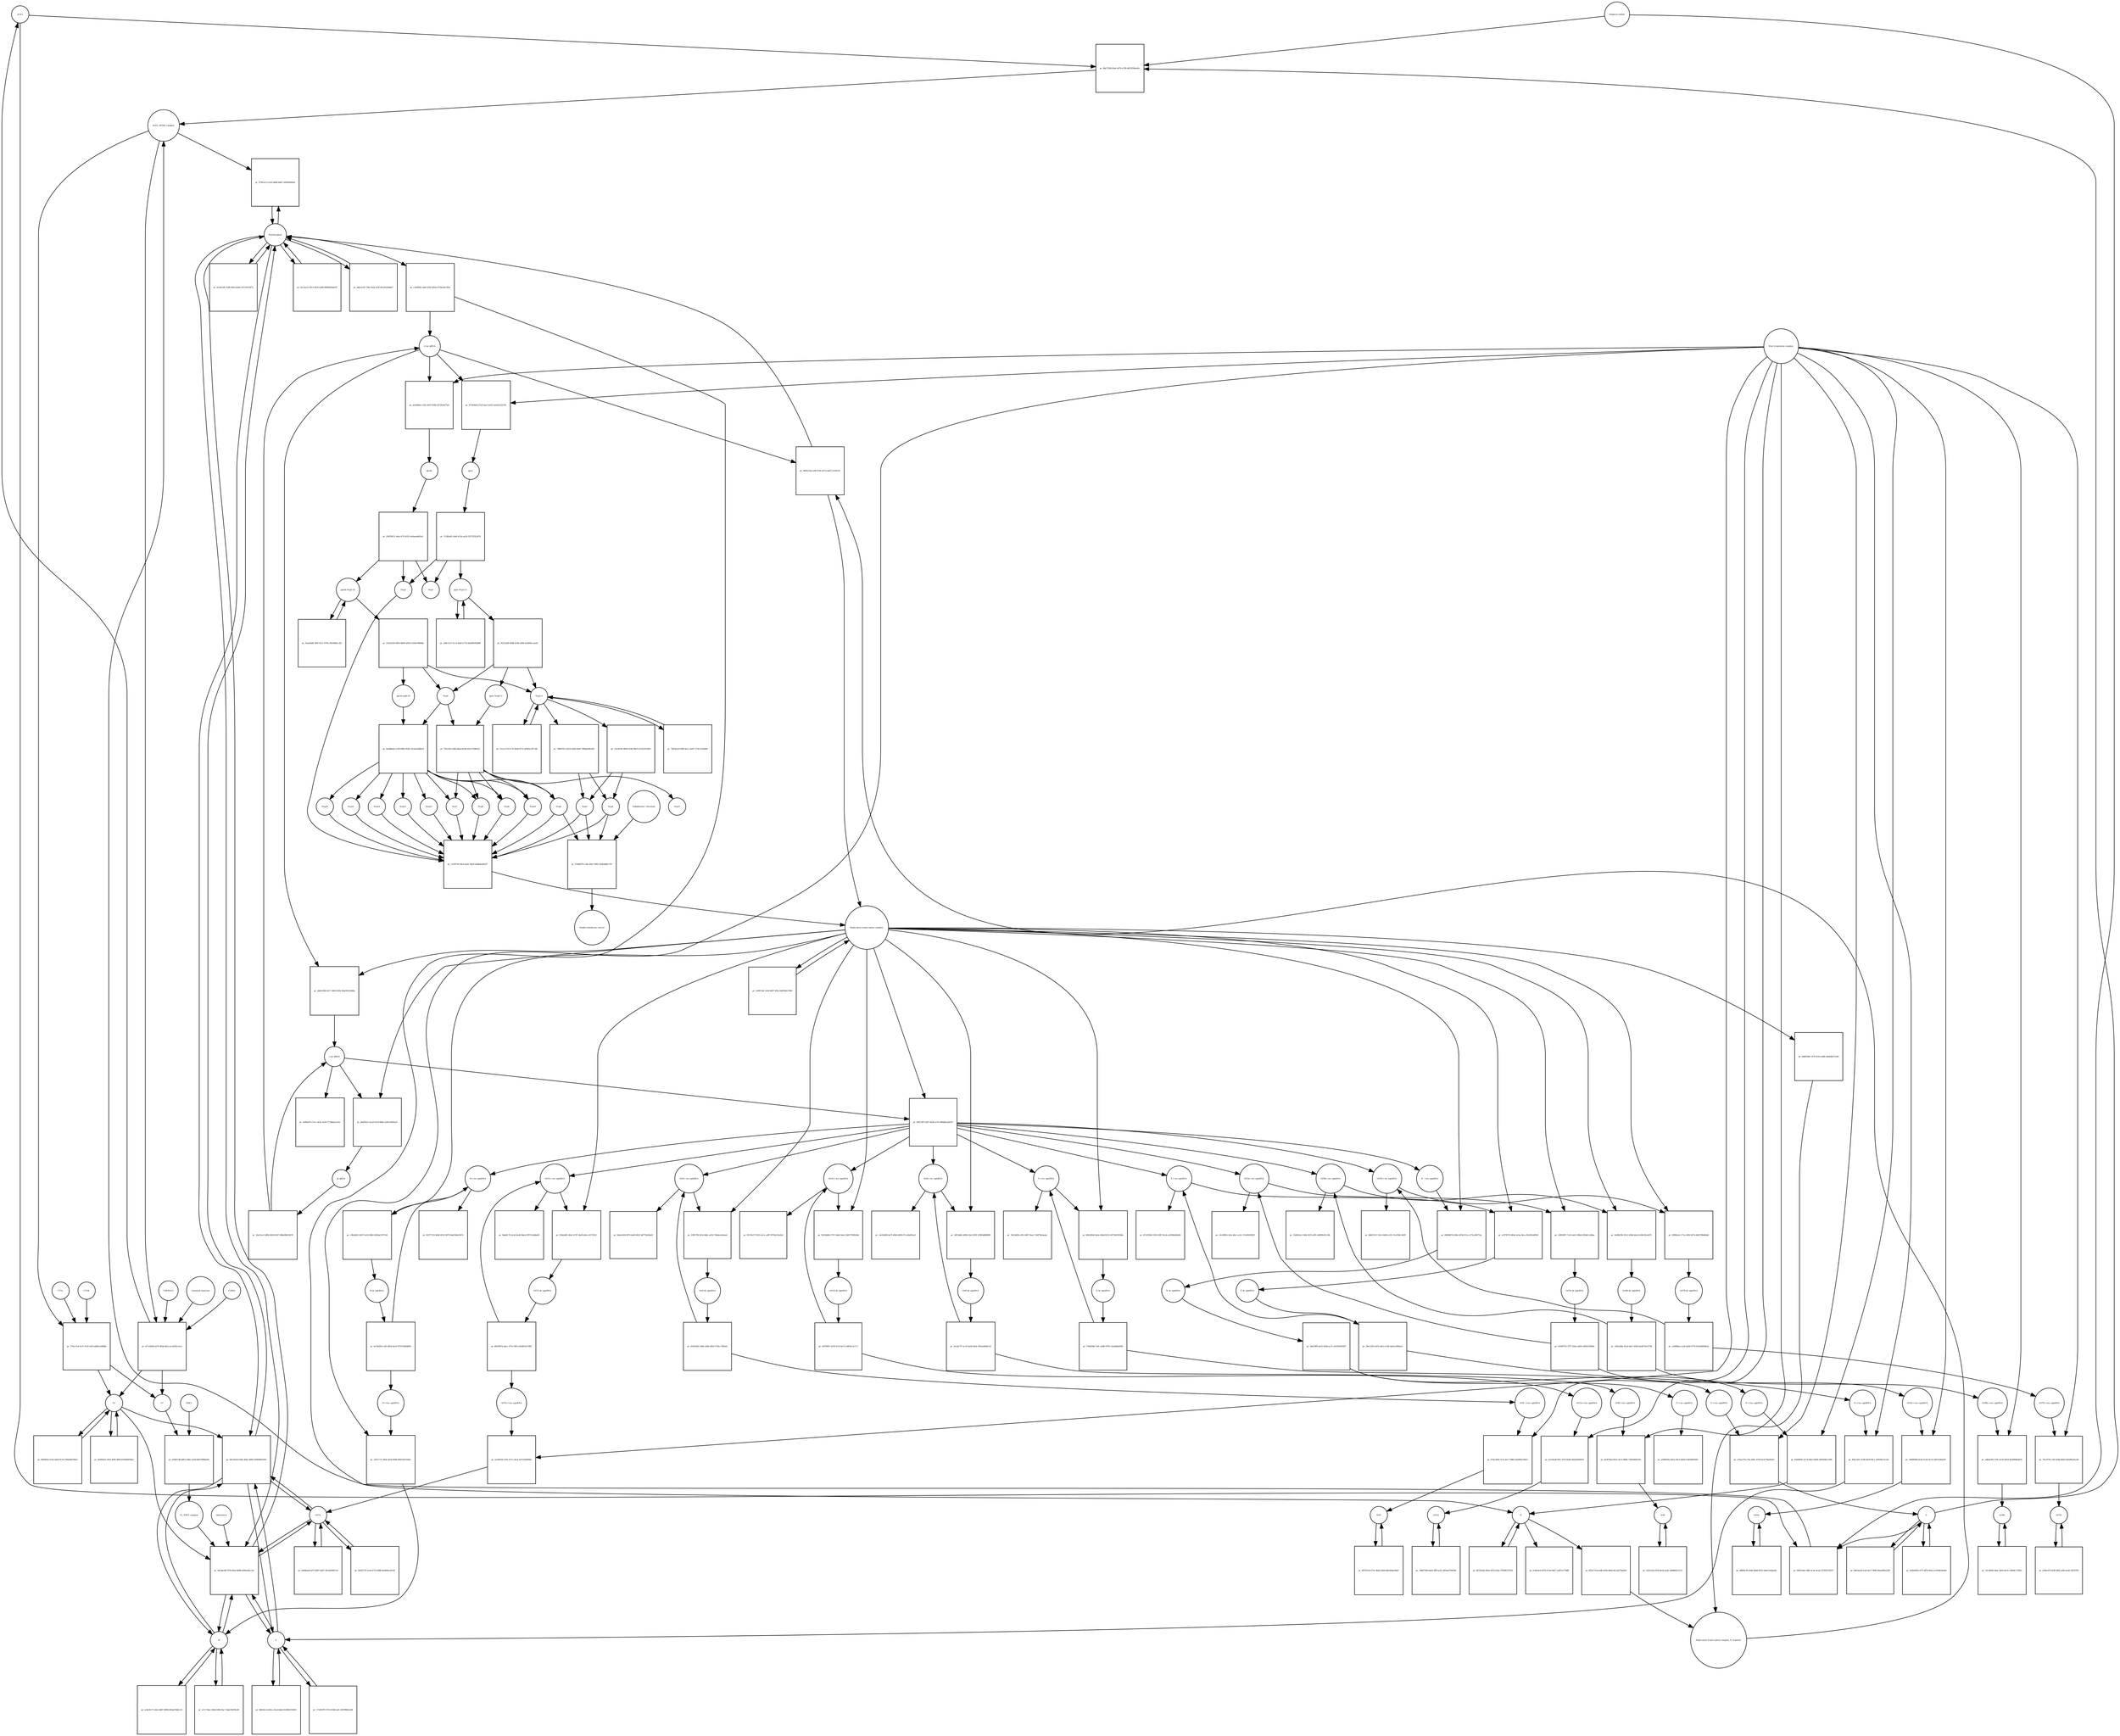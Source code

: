 strict digraph  {
ACE2 [annotation="", bipartite=0, cls=macromolecule, fontsize=4, label=ACE2, shape=circle];
"pr_88a75594-fba6-407b-a789-d623f284ed4c" [annotation="", bipartite=1, cls=process, fontsize=4, label="pr_88a75594-fba6-407b-a789-d623f284ed4c", shape=square];
"ACE2_SPIKE complex" [annotation="", bipartite=0, cls=complex, fontsize=4, label="ACE2_SPIKE complex", shape=circle];
"Heparan sulfate" [annotation="urn_miriam_obo.chebi_CHEBI%3A28815", bipartite=0, cls="simple chemical", fontsize=4, label="Heparan sulfate", shape=circle];
S [annotation=urn_miriam_uniprot_P0DTC2, bipartite=0, cls=macromolecule, fontsize=4, label=S, shape=circle];
Nucleocapsid [annotation="urn_miriam_obo.go_GO%3A0019013", bipartite=0, cls=complex, fontsize=4, label=Nucleocapsid, shape=circle];
"pr_97491e12-e1b2-4b8b-bdfb-7ef0609fd0a6" [annotation="", bipartite=1, cls=process, fontsize=4, label="pr_97491e12-e1b2-4b8b-bdfb-7ef0609fd0a6", shape=square];
"pr_714e17a4-3e37-413f-af5f-edd42ce66fbb" [annotation="", bipartite=1, cls=process, fontsize=4, label="pr_714e17a4-3e37-413f-af5f-edd42ce66fbb", shape=square];
S2 [annotation=urn_miriam_interpro_IPR002552, bipartite=0, cls=macromolecule, fontsize=4, label=S2, shape=circle];
CTSB [annotation="", bipartite=0, cls=macromolecule, fontsize=4, label=CTSB, shape=circle];
CTSL [annotation="", bipartite=0, cls=macromolecule, fontsize=4, label=CTSL, shape=circle];
S1 [annotation=urn_miriam_interpro_IPR002551, bipartite=0, cls=macromolecule, fontsize=4, label=S1, shape=circle];
"pr_0835c0dc-0dfe-4c3e-9ca4-327fd15c857f" [annotation="", bipartite=1, cls=process, fontsize=4, label="pr_0835c0dc-0dfe-4c3e-9ca4-327fd15c857f", shape=square];
"pr_56cbbcd8-7b78-4fd2-8688-e69fea0ac14c" [annotation="", bipartite=1, cls=process, fontsize=4, label="pr_56cbbcd8-7b78-4fd2-8688-e69fea0ac14c", shape=square];
cholesterol [annotation="urn_miriam_obo.chebi_CHEBI%3A16113", bipartite=0, cls="simple chemical", fontsize=4, label=cholesterol, shape=circle];
"S1_NRP1 complex" [annotation="", bipartite=0, cls=complex, fontsize=4, label="S1_NRP1 complex", shape=circle];
E [annotation=urn_miriam_uniprot_P0DTC4, bipartite=0, cls=macromolecule, fontsize=4, label=E, shape=circle];
M [annotation=urn_miriam_uniprot_P0DTC5, bipartite=0, cls=macromolecule, fontsize=4, label=M, shape=circle];
Orf7a [annotation=urn_miriam_uniprot_P0DTC7, bipartite=0, cls=macromolecule, fontsize=4, label=Orf7a, shape=circle];
"pr_c302fb9c-a8af-47d3-893a-8729a2dc393a" [annotation="", bipartite=1, cls=process, fontsize=4, label="pr_c302fb9c-a8af-47d3-893a-8729a2dc393a", shape=square];
"(+)ss gRNA" [annotation=urn_miriam_refseq_NC_045512, bipartite=0, cls="nucleic acid feature", fontsize=4, label="(+)ss gRNA", shape=circle];
N [annotation=urn_miriam_uniprot_P0DTC9, bipartite=0, cls="macromolecule multimer", fontsize=4, label=N, shape=circle];
"pr_fec5ea31-f9c3-4035-a968-880d630a8cf8" [annotation="", bipartite=1, cls=process, fontsize=4, label="pr_fec5ea31-f9c3-4035-a968-880d630a8cf8", shape=square];
"pr_ddacb10f-736e-4a3a-af2f-80cd332bd4e7" [annotation="", bipartite=1, cls=process, fontsize=4, label="pr_ddacb10f-736e-4a3a-af2f-80cd332bd4e7", shape=square];
"pr_fc4b1bcd-067b-47a8-9b27-aeff1e170d8f" [annotation="", bipartite=1, cls=process, fontsize=4, label="pr_fc4b1bcd-067b-47a8-9b27-aeff1e170d8f", shape=square];
"pr_463226de-0f0a-45f3-b18a-37858f276703" [annotation="", bipartite=1, cls=process, fontsize=4, label="pr_463226de-0f0a-45f3-b18a-37858f276703", shape=square];
"N (+)ss sgmRNA" [annotation=urn_miriam_ncbigene_43740575, bipartite=0, cls="nucleic acid feature", fontsize=4, label="N (+)ss sgmRNA", shape=circle];
"pr_620d8587-d174-48e5-b606-2836568c2389" [annotation="", bipartite=1, cls=process, fontsize=4, label="pr_620d8587-d174-48e5-b606-2836568c2389", shape=square];
"Host translation complex" [annotation="urn_miriam_obo.go_GO%3A0070992", bipartite=0, cls=complex, fontsize=4, label="Host translation complex", shape=circle];
"pr_6cb5e56f-15d8-49a2-bebd-1f2123214f72" [annotation="", bipartite=1, cls=process, fontsize=4, label="pr_6cb5e56f-15d8-49a2-bebd-1f2123214f72", shape=square];
"pr_617cb0d4-eb70-4b5b-8fa2-ac1d23fce5ce" [annotation="", bipartite=1, cls=process, fontsize=4, label="pr_617cb0d4-eb70-4b5b-8fa2-ac1d23fce5ce", shape=square];
FURIN [annotation="", bipartite=0, cls=macromolecule, fontsize=4, label=FURIN, shape=circle];
TMPRSS2 [annotation="", bipartite=0, cls=macromolecule, fontsize=4, label=TMPRSS2, shape=circle];
"Camostat mesylate" [annotation="urn_miriam_pubchem.compound_2536", bipartite=0, cls="simple chemical", fontsize=4, label="Camostat mesylate", shape=circle];
"pr_04f0f65d-314e-4da9-8116-794d4d0189a2" [annotation="", bipartite=1, cls=process, fontsize=4, label="pr_04f0f65d-314e-4da9-8116-794d4d0189a2", shape=square];
"Replication transcription complex_N oligomer" [annotation="", bipartite=0, cls=complex, fontsize=4, label="Replication transcription complex_N oligomer", shape=circle];
"pr_60f427ab-e18f-470a-927a-dad7c3156210" [annotation="", bipartite=1, cls=process, fontsize=4, label="pr_60f427ab-e18f-470a-927a-dad7c3156210", shape=square];
"Replication transcription complex" [annotation="", bipartite=0, cls=complex, fontsize=4, label="Replication transcription complex", shape=circle];
"pr_68ceb5e6-e84a-4bbc-8466-930b9df245f4" [annotation="", bipartite=1, cls=process, fontsize=4, label="pr_68ceb5e6-e84a-4bbc-8466-930b9df245f4", shape=square];
"pr_9e90fa82-3016-4f95-96f8-b195b60f56b1" [annotation="", bipartite=1, cls=process, fontsize=4, label="pr_9e90fa82-3016-4f95-96f8-b195b60f56b1", shape=square];
"pp1a Nsp3-11" [annotation=urn_miriam_uniprot_P0DTC1, bipartite=0, cls=macromolecule, fontsize=4, label="pp1a Nsp3-11", shape=circle];
"pr_92223af8-96d8-41db-a466-dcb890ccea56" [annotation="", bipartite=1, cls=process, fontsize=4, label="pr_92223af8-96d8-41db-a466-dcb890ccea56", shape=square];
"pp1a Nsp6-11" [annotation=urn_miriam_uniprot_P0DTC1, bipartite=0, cls=macromolecule, fontsize=4, label="pp1a Nsp6-11", shape=circle];
"Nsp3-4" [annotation="urn_miriam_ncbiprotein_YP_009725299|urn_miriam_ncbiprotein_YP_009725300", bipartite=0, cls=macromolecule, fontsize=4, label="Nsp3-4", shape=circle];
Nsp5 [annotation=urn_miriam_ncbiprotein_YP_009725301, bipartite=0, cls="macromolecule multimer", fontsize=4, label=Nsp5, shape=circle];
"Endoplasmic reticulum" [annotation="urn_miriam_obo.go_GO%3A0005783", bipartite=0, cls=complex, fontsize=4, label="Endoplasmic reticulum", shape=circle];
"pr_076d6070-c34a-44a7-9991-459ebd8e1787" [annotation="", bipartite=1, cls=process, fontsize=4, label="pr_076d6070-c34a-44a7-9991-459ebd8e1787", shape=square];
"Double-membrane vesicle" [annotation="urn_miriam_obo.go_GO%3A0039718", bipartite=0, cls=complex, fontsize=4, label="Double-membrane vesicle", shape=circle];
Nsp4 [annotation=urn_miriam_ncbiprotein_YP_009725300, bipartite=0, cls=macromolecule, fontsize=4, label=Nsp4, shape=circle];
Nsp3 [annotation=urn_miriam_ncbiprotein_YP_009725299, bipartite=0, cls=macromolecule, fontsize=4, label=Nsp3, shape=circle];
Nsp6 [annotation=urn_miriam_ncbiprotein_YP_009725302, bipartite=0, cls=macromolecule, fontsize=4, label=Nsp6, shape=circle];
"pr_ab9c21cf-5cc4-43e6-a77b-2da980302bd9" [annotation="", bipartite=1, cls=process, fontsize=4, label="pr_ab9c21cf-5cc4-43e6-a77b-2da980302bd9", shape=square];
"pr_74626caf-b289-4ecc-be97-372fc2c9d44d" [annotation="", bipartite=1, cls=process, fontsize=4, label="pr_74626caf-b289-4ecc-be97-372fc2c9d44d", shape=square];
"pp1ab Nsp3-16" [annotation=urn_miriam_uniprot_P0DTD1, bipartite=0, cls=macromolecule, fontsize=4, label="pp1ab Nsp3-16", shape=circle];
"pr_f4aa8ddd-36f0-43c1-9706-39e949bcc2f2" [annotation="", bipartite=1, cls=process, fontsize=4, label="pr_f4aa8ddd-36f0-43c1-9706-39e949bcc2f2", shape=square];
"pr_51b3a1b0-0854-4869-a656-a7a60c9968bb" [annotation="", bipartite=1, cls=process, fontsize=4, label="pr_51b3a1b0-0854-4869-a656-a7a60c9968bb", shape=square];
"pp1ab nsp6-16" [annotation=urn_miriam_uniprot_P0DTD1, bipartite=0, cls=macromolecule, fontsize=4, label="pp1ab nsp6-16", shape=circle];
"pr_e2dc8c57-cb2e-4d67-8098-683eb78d2c33" [annotation="", bipartite=1, cls=process, fontsize=4, label="pr_e2dc8c57-cb2e-4d67-8098-683eb78d2c33", shape=square];
"pr_8d0c8ccd-d0ca-41ad-bbe4-616f64155818" [annotation="", bipartite=1, cls=process, fontsize=4, label="pr_8d0c8ccd-d0ca-41ad-bbe4-616f64155818", shape=square];
"pr_b340a9d5-c671-4f5f-943a-2c030de5b40d" [annotation="", bipartite=1, cls=process, fontsize=4, label="pr_b340a9d5-c671-4f5f-943a-2c030de5b40d", shape=square];
"pr_e1117dea-164d-4306-9ac7-4be1941f6cd9" [annotation="", bipartite=1, cls=process, fontsize=4, label="pr_e1117dea-164d-4306-9ac7-4be1941f6cd9", shape=square];
"pr_17e65070-537d-41b8-aefc-d919f8b5e34f" [annotation="", bipartite=1, cls=process, fontsize=4, label="pr_17e65070-537d-41b8-aefc-d919f8b5e34f", shape=square];
"pr_88e3eaf4-fca6-4e17-909f-26ea0f6622d9" [annotation="", bipartite=1, cls=process, fontsize=4, label="pr_88e3eaf4-fca6-4e17-909f-26ea0f6622d9", shape=square];
"pr_feb0bab4-b27f-4897-a807-4f1d30580134" [annotation="", bipartite=1, cls=process, fontsize=4, label="pr_feb0bab4-b27f-4897-a807-4f1d30580134", shape=square];
Orf6 [annotation=urn_miriam_uniprot_P0DTC6, bipartite=0, cls=macromolecule, fontsize=4, label=Orf6, shape=circle];
"pr_4f5761c8-0741-4bd2-b56d-89e56dee0bd1" [annotation="", bipartite=1, cls=process, fontsize=4, label="pr_4f5761c8-0741-4bd2-b56d-89e56dee0bd1", shape=square];
Orf3a [annotation=urn_miriam_uniprot_P0DTC3, bipartite=0, cls=macromolecule, fontsize=4, label=Orf3a, shape=circle];
"pr_d8bf6c58-20e6-4b68-8635-d44e7a6daade" [annotation="", bipartite=1, cls=process, fontsize=4, label="pr_d8bf6c58-20e6-4b68-8635-d44e7a6daade", shape=square];
Orf8 [annotation=urn_miriam_uniprot_P0DTC8, bipartite=0, cls=macromolecule, fontsize=4, label=Orf8, shape=circle];
"pr_2201c6a3-ff2f-4ea0-aa3e-5d089d2c5121" [annotation="", bipartite=1, cls=process, fontsize=4, label="pr_2201c6a3-ff2f-4ea0-aa3e-5d089d2c5121", shape=square];
Orf9b [annotation=urn_miriam_uniprot_P0DTD2, bipartite=0, cls=macromolecule, fontsize=4, label=Orf9b, shape=circle];
"pr_15c5f6d9-3dac-4e65-8a7e-33b04c710fa1" [annotation="", bipartite=1, cls=process, fontsize=4, label="pr_15c5f6d9-3dac-4e65-8a7e-33b04c710fa1", shape=square];
Orf14 [annotation=urn_miriam_uniprot_P0DTD3, bipartite=0, cls=macromolecule, fontsize=4, label=Orf14, shape=circle];
"pr_7d8d7396-6ab5-4ff9-acbc-d03ea0706586" [annotation="", bipartite=1, cls=process, fontsize=4, label="pr_7d8d7396-6ab5-4ff9-acbc-d03ea0706586", shape=square];
Orf7b [annotation=urn_miriam_uniprot_P0DTD8, bipartite=0, cls=macromolecule, fontsize=4, label=Orf7b, shape=circle];
"pr_e3fdc470-824f-482a-af4e-bcdc14f24700" [annotation="", bipartite=1, cls=process, fontsize=4, label="pr_e3fdc470-824f-482a-af4e-bcdc14f24700", shape=square];
"pr_2b3f3178-5ca9-4718-9d8f-b43604ce910d" [annotation="", bipartite=1, cls=process, fontsize=4, label="pr_2b3f3178-5ca9-4718-9d8f-b43604ce910d", shape=square];
"M (+)ss sgmRNA" [annotation="", bipartite=0, cls="nucleic acid feature", fontsize=4, label="M (+)ss sgmRNA", shape=circle];
"pr_33f3c77e-36b4-4e64-804b-0b923e67d36a" [annotation="", bipartite=1, cls=process, fontsize=4, label="pr_33f3c77e-36b4-4e64-804b-0b923e67d36a", shape=square];
"E (+)ss sgmRNA" [annotation="", bipartite=0, cls="nucleic acid feature", fontsize=4, label="E (+)ss sgmRNA", shape=circle];
"pr_6b4c3ef2-3c88-4630-9fc1-20430bc3e1eb" [annotation="", bipartite=1, cls=process, fontsize=4, label="pr_6b4c3ef2-3c88-4630-9fc1-20430bc3e1eb", shape=square];
"S (+)ss sgmRNA" [annotation="", bipartite=0, cls="nucleic acid feature", fontsize=4, label="S (+)ss sgmRNA", shape=circle];
"pr_cf3ae179-c35a-4d6c-97e9-0c4776d36d10" [annotation="", bipartite=1, cls=process, fontsize=4, label="pr_cf3ae179-c35a-4d6c-97e9-0c4776d36d10", shape=square];
"Orf7a (+)ss sgmRNA" [annotation="", bipartite=0, cls="nucleic acid feature", fontsize=4, label="Orf7a (+)ss sgmRNA", shape=circle];
"pr_aeefb926-c93e-4711-abc4-ed7192bf896a" [annotation="", bipartite=1, cls=process, fontsize=4, label="pr_aeefb926-c93e-4711-abc4-ed7192bf896a", shape=square];
"Orf6  (+)ss sgmRNA" [annotation="", bipartite=0, cls="nucleic acid feature", fontsize=4, label="Orf6  (+)ss sgmRNA", shape=circle];
"pr_074a180d-7a7a-4e17-8882-beb9f0e196e3" [annotation="", bipartite=1, cls=process, fontsize=4, label="pr_074a180d-7a7a-4e17-8882-beb9f0e196e3", shape=square];
"Orf3a (+)ss sgmRNA" [annotation="", bipartite=0, cls="nucleic acid feature", fontsize=4, label="Orf3a (+)ss sgmRNA", shape=circle];
"pr_18d96984-bcbd-4136-9a74-c6b72eb0e4f7" [annotation="", bipartite=1, cls=process, fontsize=4, label="pr_18d96984-bcbd-4136-9a74-c6b72eb0e4f7", shape=square];
"Orf8 (+)ss sgmRNA" [annotation="", bipartite=0, cls="nucleic acid feature", fontsize=4, label="Orf8 (+)ss sgmRNA", shape=circle];
"pr_d23f76eb-b9c4-4a72-988d-736b38d831fb" [annotation="", bipartite=1, cls=process, fontsize=4, label="pr_d23f76eb-b9c4-4a72-988d-736b38d831fb", shape=square];
"Orf9b (+)ss sgmRNA" [annotation="", bipartite=0, cls="nucleic acid feature", fontsize=4, label="Orf9b (+)ss sgmRNA", shape=circle];
"pr_ad8ab393-378c-4c5b-b819-9e5f8066d47b" [annotation="", bipartite=1, cls=process, fontsize=4, label="pr_ad8ab393-378c-4c5b-b819-9e5f8066d47b", shape=square];
"Orf14 (+)ss sgmRNA" [annotation="", bipartite=0, cls="nucleic acid feature", fontsize=4, label="Orf14 (+)ss sgmRNA", shape=circle];
"pr_e2e1bedf-ffd1-47f4-9eb8-28a83d504f35" [annotation="", bipartite=1, cls=process, fontsize=4, label="pr_e2e1bedf-ffd1-47f4-9eb8-28a83d504f35", shape=square];
"Orf7b (+)ss sgmRNA" [annotation="", bipartite=0, cls="nucleic acid feature", fontsize=4, label="Orf7b (+)ss sgmRNA", shape=circle];
"pr_76cef7f4-c2f6-454b-89e0-bb56fbad1a46" [annotation="", bipartite=1, cls=process, fontsize=4, label="pr_76cef7f4-c2f6-454b-89e0-bb56fbad1a46", shape=square];
"(-)ss gRNA" [annotation=urn_miriam_refseq_NC_045512, bipartite=0, cls="nucleic acid feature", fontsize=4, label="(-)ss gRNA", shape=circle];
"pr_6289a47a-13cc-4c8c-be45-f77bb6acac0a" [annotation="", bipartite=1, cls=process, fontsize=4, label="pr_6289a47a-13cc-4c8c-be45-f77bb6acac0a", shape=square];
"pr_665a77e4-ea9b-450e-88a0-8e1a027ba82d" [annotation="", bipartite=1, cls=process, fontsize=4, label="pr_665a77e4-ea9b-450e-88a0-8e1a027ba82d", shape=square];
"pr_abb5c9bb-b217-48e9-925e-b6a00532948a" [annotation="", bipartite=1, cls=process, fontsize=4, label="pr_abb5c9bb-b217-48e9-925e-b6a00532948a", shape=square];
"M (-)ss sgmRNA" [annotation=urn_miriam_ncbigene_43740571, bipartite=0, cls="nucleic acid feature", fontsize=4, label="M (-)ss sgmRNA", shape=circle];
"pr_82377219-b8df-4033-9879-0de594dc9b74" [annotation="", bipartite=1, cls=process, fontsize=4, label="pr_82377219-b8df-4033-9879-0de594dc9b74", shape=square];
"E (-)ss sgmRNA" [annotation=urn_miriam_ncbigene_43740570, bipartite=0, cls="nucleic acid feature", fontsize=4, label="E (-)ss sgmRNA", shape=circle];
"pr_47c025b8-1020-4347-8ca4-a2036b46d2d4" [annotation="", bipartite=1, cls=process, fontsize=4, label="pr_47c025b8-1020-4347-8ca4-a2036b46d2d4", shape=square];
"S (-)ss sgmRNA" [annotation="", bipartite=0, cls="nucleic acid feature", fontsize=4, label="S (-)ss sgmRNA", shape=circle];
"pr_18c2b836-cf65-4b97-9ee3-7e8f79e6adec" [annotation="", bipartite=1, cls=process, fontsize=4, label="pr_18c2b836-cf65-4b97-9ee3-7e8f79e6adec", shape=square];
"Orf7a (-)ss sgmRNA" [annotation="", bipartite=0, cls="nucleic acid feature", fontsize=4, label="Orf7a (-)ss sgmRNA", shape=circle];
"pr_9dedfc76-3e2d-4e46-9bed-d787a1bdba09" [annotation="", bipartite=1, cls=process, fontsize=4, label="pr_9dedfc76-3e2d-4e46-9bed-d787a1bdba09", shape=square];
"Orf6 (-)ss sgmRNA" [annotation="", bipartite=0, cls="nucleic acid feature", fontsize=4, label="Orf6 (-)ss sgmRNA", shape=circle];
"pr_94a4c649-f879-4af6-863f-1df776d26a02" [annotation="", bipartite=1, cls=process, fontsize=4, label="pr_94a4c649-f879-4af6-863f-1df776d26a02", shape=square];
"Orf3a (-)ss sgmRNA" [annotation="", bipartite=0, cls="nucleic acid feature", fontsize=4, label="Orf3a (-)ss sgmRNA", shape=circle];
"pr_c0c30ffd-c42a-40e1-a22c-1f1ef60283f2" [annotation="", bipartite=1, cls=process, fontsize=4, label="pr_c0c30ffd-c42a-40e1-a22c-1f1ef60283f2", shape=square];
"Orf8 (-)ss sgmRNA" [annotation="", bipartite=0, cls="nucleic acid feature", fontsize=4, label="Orf8 (-)ss sgmRNA", shape=circle];
"pr_cdc62d96-6a7f-460b-8d58-87cc6bd59caf" [annotation="", bipartite=1, cls=process, fontsize=4, label="pr_cdc62d96-6a7f-460b-8d58-87cc6bd59caf", shape=square];
"Orf9b (-)ss sgmRNA" [annotation="", bipartite=0, cls="nucleic acid feature", fontsize=4, label="Orf9b (-)ss sgmRNA", shape=circle];
"pr_25d445a3-140b-4233-af91-46899e5fc186" [annotation="", bipartite=1, cls=process, fontsize=4, label="pr_25d445a3-140b-4233-af91-46899e5fc186", shape=square];
"Orf14 (-)ss sgmRNA" [annotation="", bipartite=0, cls="nucleic acid feature", fontsize=4, label="Orf14 (-)ss sgmRNA", shape=circle];
"pr_05156c57-f022-4c1c-a2ff-597b421fa42d" [annotation="", bipartite=1, cls=process, fontsize=4, label="pr_05156c57-f022-4c1c-a2ff-597b421fa42d", shape=square];
"Orf7b (-)ss sgmRNA" [annotation="", bipartite=0, cls="nucleic acid feature", fontsize=4, label="Orf7b (-)ss sgmRNA", shape=circle];
"pr_48d23311-52e3-4d69-a101-f1a3936c3429" [annotation="", bipartite=1, cls=process, fontsize=4, label="pr_48d23311-52e3-4d69-a101-f1a3936c3429", shape=square];
"pr_dabf5b21-bca9-41e9-86de-2a8ecdd5fee9" [annotation="", bipartite=1, cls=process, fontsize=4, label="pr_dabf5b21-bca9-41e9-86de-2a8ecdd5fee9", shape=square];
"ds gRNA" [annotation=urn_miriam_refseq_NC_045512, bipartite=0, cls="nucleic acid feature", fontsize=4, label="ds gRNA", shape=circle];
"pr_c9b2dd23-4207-4c03-86b5-6b5ba31975d5" [annotation="", bipartite=1, cls=process, fontsize=4, label="pr_c9b2dd23-4207-4c03-86b5-6b5ba31975d5", shape=square];
"M ds sgmRNA" [annotation="", bipartite=0, cls="nucleic acid feature", fontsize=4, label="M ds sgmRNA", shape=circle];
"pr_a3578574-864e-4c6a-94ce-09cd62affbf4" [annotation="", bipartite=1, cls=process, fontsize=4, label="pr_a3578574-864e-4c6a-94ce-09cd62affbf4", shape=square];
"E ds sgmRNA" [annotation="", bipartite=0, cls="nucleic acid feature", fontsize=4, label="E ds sgmRNA", shape=circle];
"pr_40b18f4d-8a0a-45dd-8252-44739d1992bb" [annotation="", bipartite=1, cls=process, fontsize=4, label="pr_40b18f4d-8a0a-45dd-8252-44739d1992bb", shape=square];
"S ds sgmRNA" [annotation="", bipartite=0, cls="nucleic acid feature", fontsize=4, label="S ds sgmRNA", shape=circle];
"pr_f29a4d81-40e2-4747-8a09-dbccc4170322" [annotation="", bipartite=1, cls=process, fontsize=4, label="pr_f29a4d81-40e2-4747-8a09-dbccc4170322", shape=square];
"Orf7a ds sgmRNA" [annotation="", bipartite=0, cls="nucleic acid feature", fontsize=4, label="Orf7a ds sgmRNA", shape=circle];
"pr_f59f17fb-5fc8-4d4c-a052-764dea3e6aed" [annotation="", bipartite=1, cls=process, fontsize=4, label="pr_f59f17fb-5fc8-4d4c-a052-764dea3e6aed", shape=square];
"Orf6 ds sgmRNA" [annotation="", bipartite=0, cls="nucleic acid feature", fontsize=4, label="Orf6 ds sgmRNA", shape=circle];
"pr_108590f7-7a16-4a01-884d-d1fbdc1af8ae" [annotation="", bipartite=1, cls=process, fontsize=4, label="pr_108590f7-7a16-4a01-884d-d1fbdc1af8ae", shape=square];
"Orf3a ds sgmRNA" [annotation="", bipartite=0, cls="nucleic acid feature", fontsize=4, label="Orf3a ds sgmRNA", shape=circle];
"pr_3df10dd2-d096-43a2-8f3f-22983d886989" [annotation="", bipartite=1, cls=process, fontsize=4, label="pr_3df10dd2-d096-43a2-8f3f-22983d886989", shape=square];
"Orf8 ds sgmRNA" [annotation="", bipartite=0, cls="nucleic acid feature", fontsize=4, label="Orf8 ds sgmRNA", shape=circle];
"pr_0e496258-10c2-45b8-b4cd-fe98c02e4d75" [annotation="", bipartite=1, cls=process, fontsize=4, label="pr_0e496258-10c2-45b8-b4cd-fe98c02e4d75", shape=square];
"Orf9b ds sgmRNA" [annotation="", bipartite=0, cls="nucleic acid feature", fontsize=4, label="Orf9b ds sgmRNA", shape=circle];
"pr_9323db96-2767-46e6-9ee2-2b917950b5b8" [annotation="", bipartite=1, cls=process, fontsize=4, label="pr_9323db96-2767-46e6-9ee2-2b917950b5b8", shape=square];
"Orf14 ds sgmRNA" [annotation="", bipartite=0, cls="nucleic acid feature", fontsize=4, label="Orf14 ds sgmRNA", shape=circle];
"pr_029f0e2e-171e-43f0-8274-d46378b66b8d" [annotation="", bipartite=1, cls=process, fontsize=4, label="pr_029f0e2e-171e-43f0-8274-d46378b66b8d", shape=square];
"Orf7b ds sgmRNA" [annotation="", bipartite=0, cls="nucleic acid feature", fontsize=4, label="Orf7b ds sgmRNA", shape=circle];
"pr_18a21ec3-d0fb-4838-8167-086a98b35b78" [annotation="", bipartite=1, cls=process, fontsize=4, label="pr_18a21ec3-d0fb-4838-8167-086a98b35b78", shape=square];
"pr_6e74d2b3-cdf3-4834-8a35-87337d28dd9d" [annotation="", bipartite=1, cls=process, fontsize=4, label="pr_6e74d2b3-cdf3-4834-8a35-87337d28dd9d", shape=square];
"pr_28e110f3-e653-4de3-a7d6-4aefce494aa5" [annotation="", bipartite=1, cls=process, fontsize=4, label="pr_28e110f3-e653-4de3-a7d6-4aefce494aa5", shape=square];
"pr_f76a82b8-7a9c-4289-976f-c3aa84baf45b" [annotation="", bipartite=1, cls=process, fontsize=4, label="pr_f76a82b8-7a9c-4289-976f-c3aa84baf45b", shape=square];
"pr_d6e09d7a-bbcc-472c-bf0c-b3e0b1411902" [annotation="", bipartite=1, cls=process, fontsize=4, label="pr_d6e09d7a-bbcc-472c-bf0c-b3e0b1411902", shape=square];
"pr_d19e2062-208a-448a-bf0a-f729cc78b3eb" [annotation="", bipartite=1, cls=process, fontsize=4, label="pr_d19e2062-208a-448a-bf0a-f729cc78b3eb", shape=square];
"pr_05569753-57f7-41ba-ad58-c606f2300f6e" [annotation="", bipartite=1, cls=process, fontsize=4, label="pr_05569753-57f7-41ba-ad58-c606f2300f6e", shape=square];
"pr_5acda737-ac16-4ad5-8edc-692aa844b7a5" [annotation="", bipartite=1, cls=process, fontsize=4, label="pr_5acda737-ac16-4ad5-8edc-692aa844b7a5", shape=square];
"pr_14d1a4b6-10cd-44a7-b5d4-ba4b763c0704" [annotation="", bipartite=1, cls=process, fontsize=4, label="pr_14d1a4b6-10cd-44a7-b5d4-ba4b763c0704", shape=square];
"pr_f26786f1-2e59-47cb-be73-24ff42c5c7c7" [annotation="", bipartite=1, cls=process, fontsize=4, label="pr_f26786f1-2e59-47cb-be73-24ff42c5c7c7", shape=square];
"pr_cf440bae-ce2d-4a9b-9778-92ef4485db20" [annotation="", bipartite=1, cls=process, fontsize=4, label="pr_cf440bae-ce2d-4a9b-9778-92ef4485db20", shape=square];
"N  (-)ss sgmRNA" [annotation=urn_miriam_ncbigene_43740575, bipartite=0, cls="nucleic acid feature", fontsize=4, label="N  (-)ss sgmRNA", shape=circle];
"pr_08498d74-458e-4338-911e-cf72ce9b752a" [annotation="", bipartite=1, cls=process, fontsize=4, label="pr_08498d74-458e-4338-911e-cf72ce9b752a", shape=square];
"N ds sgmRNA" [annotation="", bipartite=0, cls="nucleic acid feature", fontsize=4, label="N ds sgmRNA", shape=circle];
"pr_2be53ff9-afc0-458d-ac37-efe503e05507" [annotation="", bipartite=1, cls=process, fontsize=4, label="pr_2be53ff9-afc0-458d-ac37-efe503e05507", shape=square];
"N (-)ss sgmRNA" [annotation="", bipartite=0, cls="nucleic acid feature", fontsize=4, label="N (-)ss sgmRNA", shape=circle];
pp1ab [annotation=urn_miriam_uniprot_P0DTD1, bipartite=0, cls=macromolecule, fontsize=4, label=pp1ab, shape=circle];
"pr_25d70012-3e0a-471f-b321-6e0aa4a603a1" [annotation="", bipartite=1, cls=process, fontsize=4, label="pr_25d70012-3e0a-471f-b321-6e0aa4a603a1", shape=square];
Nsp2 [annotation=urn_miriam_ncbiprotein_YP_009725298, bipartite=0, cls=macromolecule, fontsize=4, label=Nsp2, shape=circle];
Nsp1 [annotation=urn_miriam_ncbiprotein_YP_009725297, bipartite=0, cls=macromolecule, fontsize=4, label=Nsp1, shape=circle];
pp1a [annotation=urn_miriam_uniprot_P0DTC1, bipartite=0, cls=macromolecule, fontsize=4, label=pp1a, shape=circle];
"pr_7c282e65-3edf-4124-aa29-31575f322478" [annotation="", bipartite=1, cls=process, fontsize=4, label="pr_7c282e65-3edf-4124-aa29-31575f322478", shape=square];
"pr_13ca117d-5c70-49a8-8731-a6945ca97148" [annotation="", bipartite=1, cls=process, fontsize=4, label="pr_13ca117d-5c70-49a8-8731-a6945ca97148", shape=square];
"pr_12e3016f-0699-4330-94e5-f2142253381f" [annotation="", bipartite=1, cls=process, fontsize=4, label="pr_12e3016f-0699-4330-94e5-f2142253381f", shape=square];
"pr_708d7012-eb18-42d6-9a4f-7d0bbe49e360" [annotation="", bipartite=1, cls=process, fontsize=4, label="pr_708d7012-eb18-42d6-9a4f-7d0bbe49e360", shape=square];
"pr_75fccfb3-a6fb-4bed-8e9d-fd3127686cb2" [annotation="", bipartite=1, cls=process, fontsize=4, label="pr_75fccfb3-a6fb-4bed-8e9d-fd3127686cb2", shape=square];
Nsp7 [annotation=urn_miriam_ncbiprotein_YP_009725303, bipartite=0, cls=macromolecule, fontsize=4, label=Nsp7, shape=circle];
Nsp8 [annotation=urn_miriam_ncbiprotein_YP_009725304, bipartite=0, cls=macromolecule, fontsize=4, label=Nsp8, shape=circle];
Nsp9 [annotation=urn_miriam_ncbiprotein_YP_009725305, bipartite=0, cls=macromolecule, fontsize=4, label=Nsp9, shape=circle];
Nsp10 [annotation=urn_miriam_ncbiprotein_YP_009725306, bipartite=0, cls=macromolecule, fontsize=4, label=Nsp10, shape=circle];
Nsp11 [annotation=urn_miriam_ncbiprotein_YP_009725312, bipartite=0, cls=macromolecule, fontsize=4, label=Nsp11, shape=circle];
"pr_6e0d0eeb-e1d0-49be-85d5-55cbee2b8bc8" [annotation="", bipartite=1, cls=process, fontsize=4, label="pr_6e0d0eeb-e1d0-49be-85d5-55cbee2b8bc8", shape=square];
Nsp13 [annotation=urn_miriam_ncbiprotein_YP_009725308, bipartite=0, cls=macromolecule, fontsize=4, label=Nsp13, shape=circle];
Nsp12 [annotation=urn_miriam_ncbiprotein_YP_009725307, bipartite=0, cls=macromolecule, fontsize=4, label=Nsp12, shape=circle];
Nsp16 [annotation=urn_miriam_ncbiprotein_YP_009725311, bipartite=0, cls=macromolecule, fontsize=4, label=Nsp16, shape=circle];
Nsp15 [annotation=urn_miriam_ncbiprotein_YP_009725310, bipartite=0, cls=macromolecule, fontsize=4, label=Nsp15, shape=circle];
Nsp14 [annotation=urn_miriam_ncbiprotein_YP_009725309, bipartite=0, cls=macromolecule, fontsize=4, label=Nsp14, shape=circle];
"pr_1524f702-b9cb-4e6c-9b20-4bd8dead01f7" [annotation="", bipartite=1, cls=process, fontsize=4, label="pr_1524f702-b9cb-4e6c-9b20-4bd8dead01f7", shape=square];
"pr_873456a9-d7a0-4aa3-a033-5e45e53227f6" [annotation="", bipartite=1, cls=process, fontsize=4, label="pr_873456a9-d7a0-4aa3-a033-5e45e53227f6", shape=square];
"pr_d1a08dae-c63e-4ef3-954b-2472fe9a75ef" [annotation="", bipartite=1, cls=process, fontsize=4, label="pr_d1a08dae-c63e-4ef3-954b-2472fe9a75ef", shape=square];
"pr_a56002de-6d22-40e3-8abd-fcb83b605091" [annotation="", bipartite=1, cls=process, fontsize=4, label="pr_a56002de-6d22-40e3-8abd-fcb83b605091", shape=square];
"pr_1e8f514b-1e6d-4b07-9f2e-644f50b17660" [annotation="", bipartite=1, cls=process, fontsize=4, label="pr_1e8f514b-1e6d-4b07-9f2e-644f50b17660", shape=square];
"pr_b0d0548f-1479-4142-ad06-4e8e8bf7e544" [annotation="", bipartite=1, cls=process, fontsize=4, label="pr_b0d0548f-1479-4142-ad06-4e8e8bf7e544", shape=square];
"pr_b5812ff1-fa87-4628-a135-98bd8a3a9547" [annotation="", bipartite=1, cls=process, fontsize=4, label="pr_b5812ff1-fa87-4628-a135-98bd8a3a9547", shape=square];
"pr_b30457d6-8d01-40be-a54d-bf657896deb0" [annotation="", bipartite=1, cls=process, fontsize=4, label="pr_b30457d6-8d01-40be-a54d-bf657896deb0", shape=square];
NRP1 [annotation="", bipartite=0, cls=macromolecule, fontsize=4, label=NRP1, shape=circle];
ACE2 -> "pr_88a75594-fba6-407b-a789-d623f284ed4c"  [annotation="", interaction_type=consumption];
ACE2 -> "pr_0835c0dc-0dfe-4c3e-9ca4-327fd15c857f"  [annotation="", interaction_type=consumption];
"pr_88a75594-fba6-407b-a789-d623f284ed4c" -> "ACE2_SPIKE complex"  [annotation="", interaction_type=production];
"ACE2_SPIKE complex" -> "pr_97491e12-e1b2-4b8b-bdfb-7ef0609fd0a6"  [annotation="urn_miriam_pubmed_32142651|urn_miriam_pubmed_32094589|urn_miriam_taxonomy_2697049", interaction_type=stimulation];
"ACE2_SPIKE complex" -> "pr_714e17a4-3e37-413f-af5f-edd42ce66fbb"  [annotation="", interaction_type=consumption];
"ACE2_SPIKE complex" -> "pr_617cb0d4-eb70-4b5b-8fa2-ac1d23fce5ce"  [annotation="", interaction_type=consumption];
"Heparan sulfate" -> "pr_88a75594-fba6-407b-a789-d623f284ed4c"  [annotation="urn_miriam_pubmed_32142651|urn_miriam_pubmed_32094589|urn_miriam_taxonomy_2697049|urn_miriam_pubmed_32970989", interaction_type=stimulation];
"Heparan sulfate" -> "pr_0835c0dc-0dfe-4c3e-9ca4-327fd15c857f"  [annotation="urn_miriam_pubmed_32142651|urn_miriam_pubmed_32094589|urn_miriam_taxonomy_2697049|urn_miriam_pubmed_32155444|urn_miriam_pubmed_32970989", interaction_type=stimulation];
S -> "pr_88a75594-fba6-407b-a789-d623f284ed4c"  [annotation="", interaction_type=consumption];
S -> "pr_0835c0dc-0dfe-4c3e-9ca4-327fd15c857f"  [annotation="", interaction_type=consumption];
S -> "pr_b340a9d5-c671-4f5f-943a-2c030de5b40d"  [annotation="", interaction_type=consumption];
S -> "pr_88e3eaf4-fca6-4e17-909f-26ea0f6622d9"  [annotation="", interaction_type=consumption];
Nucleocapsid -> "pr_97491e12-e1b2-4b8b-bdfb-7ef0609fd0a6"  [annotation="", interaction_type=consumption];
Nucleocapsid -> "pr_56cbbcd8-7b78-4fd2-8688-e69fea0ac14c"  [annotation="", interaction_type=consumption];
Nucleocapsid -> "pr_c302fb9c-a8af-47d3-893a-8729a2dc393a"  [annotation="", interaction_type=consumption];
Nucleocapsid -> "pr_fec5ea31-f9c3-4035-a968-880d630a8cf8"  [annotation="", interaction_type=consumption];
Nucleocapsid -> "pr_ddacb10f-736e-4a3a-af2f-80cd332bd4e7"  [annotation="", interaction_type=consumption];
Nucleocapsid -> "pr_6cb5e56f-15d8-49a2-bebd-1f2123214f72"  [annotation="", interaction_type=consumption];
Nucleocapsid -> "pr_68ceb5e6-e84a-4bbc-8466-930b9df245f4"  [annotation="", interaction_type=consumption];
"pr_97491e12-e1b2-4b8b-bdfb-7ef0609fd0a6" -> Nucleocapsid  [annotation="", interaction_type=production];
"pr_714e17a4-3e37-413f-af5f-edd42ce66fbb" -> S2  [annotation="", interaction_type=production];
"pr_714e17a4-3e37-413f-af5f-edd42ce66fbb" -> S1  [annotation="", interaction_type=production];
S2 -> "pr_56cbbcd8-7b78-4fd2-8688-e69fea0ac14c"  [annotation="urn_miriam_pubmed_32142651|urn_miriam_pubmed_32094589|urn_miriam_pubmed_32047258|urn_miriam_taxonomy_2697049|urn_miriam_pubmed_32944968", interaction_type=stimulation];
S2 -> "pr_04f0f65d-314e-4da9-8116-794d4d0189a2"  [annotation="", interaction_type=consumption];
S2 -> "pr_68ceb5e6-e84a-4bbc-8466-930b9df245f4"  [annotation="urn_miriam_pubmed_32142651|urn_miriam_pubmed_32047258|urn_miriam_taxonomy_2697049", interaction_type=stimulation];
S2 -> "pr_9e90fa82-3016-4f95-96f8-b195b60f56b1"  [annotation="", interaction_type=consumption];
CTSB -> "pr_714e17a4-3e37-413f-af5f-edd42ce66fbb"  [annotation="urn_miriam_pubmed_32142651|urn_miriam_taxonomy_2697049", interaction_type=catalysis];
CTSL -> "pr_714e17a4-3e37-413f-af5f-edd42ce66fbb"  [annotation="urn_miriam_pubmed_32142651|urn_miriam_taxonomy_2697049", interaction_type=catalysis];
S1 -> "pr_b30457d6-8d01-40be-a54d-bf657896deb0"  [annotation="", interaction_type=consumption];
"pr_0835c0dc-0dfe-4c3e-9ca4-327fd15c857f" -> "ACE2_SPIKE complex"  [annotation="", interaction_type=production];
"pr_56cbbcd8-7b78-4fd2-8688-e69fea0ac14c" -> Nucleocapsid  [annotation="", interaction_type=production];
"pr_56cbbcd8-7b78-4fd2-8688-e69fea0ac14c" -> E  [annotation="", interaction_type=production];
"pr_56cbbcd8-7b78-4fd2-8688-e69fea0ac14c" -> M  [annotation="", interaction_type=production];
"pr_56cbbcd8-7b78-4fd2-8688-e69fea0ac14c" -> Orf7a  [annotation="", interaction_type=production];
cholesterol -> "pr_56cbbcd8-7b78-4fd2-8688-e69fea0ac14c"  [annotation="urn_miriam_pubmed_32142651|urn_miriam_pubmed_32094589|urn_miriam_pubmed_32047258|urn_miriam_taxonomy_2697049|urn_miriam_pubmed_32944968", interaction_type=stimulation];
"S1_NRP1 complex" -> "pr_56cbbcd8-7b78-4fd2-8688-e69fea0ac14c"  [annotation="urn_miriam_pubmed_32142651|urn_miriam_pubmed_32094589|urn_miriam_pubmed_32047258|urn_miriam_taxonomy_2697049|urn_miriam_pubmed_32944968", interaction_type=stimulation];
E -> "pr_56cbbcd8-7b78-4fd2-8688-e69fea0ac14c"  [annotation="", interaction_type=consumption];
E -> "pr_68ceb5e6-e84a-4bbc-8466-930b9df245f4"  [annotation="", interaction_type=consumption];
E -> "pr_8d0c8ccd-d0ca-41ad-bbe4-616f64155818"  [annotation="", interaction_type=consumption];
E -> "pr_17e65070-537d-41b8-aefc-d919f8b5e34f"  [annotation="", interaction_type=consumption];
M -> "pr_56cbbcd8-7b78-4fd2-8688-e69fea0ac14c"  [annotation="", interaction_type=consumption];
M -> "pr_68ceb5e6-e84a-4bbc-8466-930b9df245f4"  [annotation="", interaction_type=consumption];
M -> "pr_e2dc8c57-cb2e-4d67-8098-683eb78d2c33"  [annotation="", interaction_type=consumption];
M -> "pr_e1117dea-164d-4306-9ac7-4be1941f6cd9"  [annotation="", interaction_type=consumption];
Orf7a -> "pr_56cbbcd8-7b78-4fd2-8688-e69fea0ac14c"  [annotation="", interaction_type=consumption];
Orf7a -> "pr_68ceb5e6-e84a-4bbc-8466-930b9df245f4"  [annotation="", interaction_type=consumption];
Orf7a -> "pr_feb0bab4-b27f-4897-a807-4f1d30580134"  [annotation="", interaction_type=consumption];
Orf7a -> "pr_2b3f3178-5ca9-4718-9d8f-b43604ce910d"  [annotation="", interaction_type=consumption];
"pr_c302fb9c-a8af-47d3-893a-8729a2dc393a" -> "(+)ss gRNA"  [annotation="", interaction_type=production];
"pr_c302fb9c-a8af-47d3-893a-8729a2dc393a" -> N  [annotation="", interaction_type=production];
"(+)ss gRNA" -> "pr_60f427ab-e18f-470a-927a-dad7c3156210"  [annotation="", interaction_type=consumption];
"(+)ss gRNA" -> "pr_abb5c9bb-b217-48e9-925e-b6a00532948a"  [annotation="", interaction_type=consumption];
"(+)ss gRNA" -> "pr_873456a9-d7a0-4aa3-a033-5e45e53227f6"  [annotation="", interaction_type=consumption];
"(+)ss gRNA" -> "pr_d1a08dae-c63e-4ef3-954b-2472fe9a75ef"  [annotation="", interaction_type=consumption];
N -> "pr_fc4b1bcd-067b-47a8-9b27-aeff1e170d8f"  [annotation="", interaction_type=consumption];
N -> "pr_463226de-0f0a-45f3-b18a-37858f276703"  [annotation="", interaction_type=consumption];
N -> "pr_665a77e4-ea9b-450e-88a0-8e1a027ba82d"  [annotation="", interaction_type=consumption];
"pr_fec5ea31-f9c3-4035-a968-880d630a8cf8" -> Nucleocapsid  [annotation="", interaction_type=production];
"pr_ddacb10f-736e-4a3a-af2f-80cd332bd4e7" -> Nucleocapsid  [annotation="", interaction_type=production];
"pr_463226de-0f0a-45f3-b18a-37858f276703" -> N  [annotation="", interaction_type=production];
"N (+)ss sgmRNA" -> "pr_620d8587-d174-48e5-b606-2836568c2389"  [annotation="", interaction_type=consumption];
"pr_620d8587-d174-48e5-b606-2836568c2389" -> N  [annotation="", interaction_type=production];
"Host translation complex" -> "pr_620d8587-d174-48e5-b606-2836568c2389"  [annotation="", interaction_type="necessary stimulation"];
"Host translation complex" -> "pr_33f3c77e-36b4-4e64-804b-0b923e67d36a"  [annotation="urn_miriam_pubmed_31226023|urn_miriam_pubmed_27712623", interaction_type="necessary stimulation"];
"Host translation complex" -> "pr_6b4c3ef2-3c88-4630-9fc1-20430bc3e1eb"  [annotation="urn_miriam_pubmed_31226023|urn_miriam_pubmed_27712623", interaction_type="necessary stimulation"];
"Host translation complex" -> "pr_cf3ae179-c35a-4d6c-97e9-0c4776d36d10"  [annotation="urn_miriam_pubmed_31226023|urn_miriam_pubmed_27712623", interaction_type="necessary stimulation"];
"Host translation complex" -> "pr_aeefb926-c93e-4711-abc4-ed7192bf896a"  [annotation="urn_miriam_pubmed_31226023|urn_miriam_pubmed_27712623", interaction_type="necessary stimulation"];
"Host translation complex" -> "pr_074a180d-7a7a-4e17-8882-beb9f0e196e3"  [annotation="urn_miriam_pubmed_31226023|urn_miriam_pubmed_27712623", interaction_type="necessary stimulation"];
"Host translation complex" -> "pr_18d96984-bcbd-4136-9a74-c6b72eb0e4f7"  [annotation="urn_miriam_pubmed_31226023|urn_miriam_pubmed_27712623", interaction_type="necessary stimulation"];
"Host translation complex" -> "pr_d23f76eb-b9c4-4a72-988d-736b38d831fb"  [annotation="urn_miriam_pubmed_31226023|urn_miriam_pubmed_27712623", interaction_type="necessary stimulation"];
"Host translation complex" -> "pr_ad8ab393-378c-4c5b-b819-9e5f8066d47b"  [annotation="urn_miriam_pubmed_31226023|urn_miriam_pubmed_27712623", interaction_type="necessary stimulation"];
"Host translation complex" -> "pr_e2e1bedf-ffd1-47f4-9eb8-28a83d504f35"  [annotation="urn_miriam_pubmed_31226023|urn_miriam_pubmed_27712623", interaction_type="necessary stimulation"];
"Host translation complex" -> "pr_76cef7f4-c2f6-454b-89e0-bb56fbad1a46"  [annotation="urn_miriam_pubmed_31226023|urn_miriam_pubmed_27712623", interaction_type="necessary stimulation"];
"Host translation complex" -> "pr_873456a9-d7a0-4aa3-a033-5e45e53227f6"  [annotation="urn_miriam_pubmed_31226023|urn_miriam_pubmed_27712623", interaction_type="necessary stimulation"];
"Host translation complex" -> "pr_d1a08dae-c63e-4ef3-954b-2472fe9a75ef"  [annotation="urn_miriam_pubmed_31226023|urn_miriam_pubmed_27712623", interaction_type="necessary stimulation"];
"pr_6cb5e56f-15d8-49a2-bebd-1f2123214f72" -> Nucleocapsid  [annotation="", interaction_type=production];
"pr_617cb0d4-eb70-4b5b-8fa2-ac1d23fce5ce" -> S2  [annotation="", interaction_type=production];
"pr_617cb0d4-eb70-4b5b-8fa2-ac1d23fce5ce" -> ACE2  [annotation="", interaction_type=production];
"pr_617cb0d4-eb70-4b5b-8fa2-ac1d23fce5ce" -> S1  [annotation="", interaction_type=production];
FURIN -> "pr_617cb0d4-eb70-4b5b-8fa2-ac1d23fce5ce"  [annotation="urn_miriam_pubmed_32142651|urn_miriam_pubmed_32362314|urn_miriam_taxonomy_2697049", interaction_type=catalysis];
TMPRSS2 -> "pr_617cb0d4-eb70-4b5b-8fa2-ac1d23fce5ce"  [annotation="urn_miriam_pubmed_32142651|urn_miriam_pubmed_32362314|urn_miriam_taxonomy_2697049", interaction_type=catalysis];
"Camostat mesylate" -> "pr_617cb0d4-eb70-4b5b-8fa2-ac1d23fce5ce"  [annotation="urn_miriam_pubmed_32142651|urn_miriam_pubmed_32362314|urn_miriam_taxonomy_2697049", interaction_type=inhibition];
"pr_04f0f65d-314e-4da9-8116-794d4d0189a2" -> S2  [annotation="", interaction_type=production];
"Replication transcription complex_N oligomer" -> "pr_60f427ab-e18f-470a-927a-dad7c3156210"  [annotation="", interaction_type=consumption];
"pr_60f427ab-e18f-470a-927a-dad7c3156210" -> Nucleocapsid  [annotation="", interaction_type=production];
"pr_60f427ab-e18f-470a-927a-dad7c3156210" -> "Replication transcription complex"  [annotation="", interaction_type=production];
"Replication transcription complex" -> "pr_abb5c9bb-b217-48e9-925e-b6a00532948a"  [annotation="urn_miriam_pubmed_22438542|urn_miriam_taxonomy_11142", interaction_type="necessary stimulation"];
"Replication transcription complex" -> "pr_dabf5b21-bca9-41e9-86de-2a8ecdd5fee9"  [annotation="urn_miriam_pubmed_22438542|urn_miriam_taxonomy_11142", interaction_type="necessary stimulation"];
"Replication transcription complex" -> "pr_c9b2dd23-4207-4c03-86b5-6b5ba31975d5"  [annotation="urn_miriam_pubmed_22438542|urn_miriam_taxonomy_11142", interaction_type="necessary stimulation"];
"Replication transcription complex" -> "pr_a3578574-864e-4c6a-94ce-09cd62affbf4"  [annotation="urn_miriam_pubmed_22438542|urn_miriam_pubmed_11142", interaction_type="necessary stimulation"];
"Replication transcription complex" -> "pr_40b18f4d-8a0a-45dd-8252-44739d1992bb"  [annotation="urn_miriam_pubmed_22438542|urn_miriam_pubmed_11142", interaction_type="necessary stimulation"];
"Replication transcription complex" -> "pr_f29a4d81-40e2-4747-8a09-dbccc4170322"  [annotation="urn_miriam_pubmed_22438542|urn_miriam_taxonomy_11142", interaction_type="necessary stimulation"];
"Replication transcription complex" -> "pr_f59f17fb-5fc8-4d4c-a052-764dea3e6aed"  [annotation="urn_miriam_pubmed_22438542|urn_miriam_taxonomy_11142", interaction_type="necessary stimulation"];
"Replication transcription complex" -> "pr_108590f7-7a16-4a01-884d-d1fbdc1af8ae"  [annotation="urn_miriam_pubmed_22438542|urn_miriam_taxonomy_11142", interaction_type="necessary stimulation"];
"Replication transcription complex" -> "pr_3df10dd2-d096-43a2-8f3f-22983d886989"  [annotation="urn_miriam_pubmed_22438542|urn_miriam_taxonomy_11142", interaction_type="necessary stimulation"];
"Replication transcription complex" -> "pr_0e496258-10c2-45b8-b4cd-fe98c02e4d75"  [annotation="urn_miriam_pubmed_22438542|urn_miriam_taxonomy_11142", interaction_type="necessary stimulation"];
"Replication transcription complex" -> "pr_9323db96-2767-46e6-9ee2-2b917950b5b8"  [annotation="urn_miriam_pubmed_22438542|urn_miriam_taxonomy_11142", interaction_type="necessary stimulation"];
"Replication transcription complex" -> "pr_029f0e2e-171e-43f0-8274-d46378b66b8d"  [annotation="urn_miriam_pubmed_22438542|urn_miriam_taxonomy_11142", interaction_type="necessary stimulation"];
"Replication transcription complex" -> "pr_08498d74-458e-4338-911e-cf72ce9b752a"  [annotation="urn_miriam_pubmed_22438542|urn_miriam_taxonomy_11142", interaction_type="necessary stimulation"];
"Replication transcription complex" -> "pr_1e8f514b-1e6d-4b07-9f2e-644f50b17660"  [annotation="", interaction_type=consumption];
"Replication transcription complex" -> "pr_b0d0548f-1479-4142-ad06-4e8e8bf7e544"  [annotation="", interaction_type=consumption];
"Replication transcription complex" -> "pr_b5812ff1-fa87-4628-a135-98bd8a3a9547"  [annotation="urn_miriam_pubmed_8830530|urn_miriam_taxonomy_1138", interaction_type="necessary stimulation"];
"pr_68ceb5e6-e84a-4bbc-8466-930b9df245f4" -> Nucleocapsid  [annotation="", interaction_type=production];
"pr_68ceb5e6-e84a-4bbc-8466-930b9df245f4" -> Orf7a  [annotation="", interaction_type=production];
"pr_68ceb5e6-e84a-4bbc-8466-930b9df245f4" -> E  [annotation="", interaction_type=production];
"pr_68ceb5e6-e84a-4bbc-8466-930b9df245f4" -> M  [annotation="", interaction_type=production];
"pr_9e90fa82-3016-4f95-96f8-b195b60f56b1" -> S2  [annotation="", interaction_type=production];
"pp1a Nsp3-11" -> "pr_92223af8-96d8-41db-a466-dcb890ccea56"  [annotation="urn_miriam_pubmed_21203998|urn_miriam_taxonomy_228407|urn_miriam_pubmed_15564471|urn_miriam_taxonomy_228330", interaction_type=catalysis];
"pp1a Nsp3-11" -> "pr_ab9c21cf-5cc4-43e6-a77b-2da980302bd9"  [annotation="", interaction_type=consumption];
"pr_92223af8-96d8-41db-a466-dcb890ccea56" -> "pp1a Nsp6-11"  [annotation="", interaction_type=production];
"pr_92223af8-96d8-41db-a466-dcb890ccea56" -> "Nsp3-4"  [annotation="", interaction_type=production];
"pr_92223af8-96d8-41db-a466-dcb890ccea56" -> Nsp5  [annotation="", interaction_type=production];
"pp1a Nsp6-11" -> "pr_75fccfb3-a6fb-4bed-8e9d-fd3127686cb2"  [annotation="", interaction_type=consumption];
"Nsp3-4" -> "pr_74626caf-b289-4ecc-be97-372fc2c9d44d"  [annotation="", interaction_type=consumption];
"Nsp3-4" -> "pr_13ca117d-5c70-49a8-8731-a6945ca97148"  [annotation="", interaction_type=consumption];
"Nsp3-4" -> "pr_12e3016f-0699-4330-94e5-f2142253381f"  [annotation="urn_miriam_pubmed_15564471|urn_miriam_taxonomy_228330", interaction_type=catalysis];
"Nsp3-4" -> "pr_708d7012-eb18-42d6-9a4f-7d0bbe49e360"  [annotation="urn_miriam_pubmed_15564471|urn_miriam_taxonomy_228330", interaction_type=catalysis];
Nsp5 -> "pr_75fccfb3-a6fb-4bed-8e9d-fd3127686cb2"  [annotation="urn_miriam_pubmed_11907209|urn_miriam_taxonomy_11142", interaction_type=catalysis];
Nsp5 -> "pr_6e0d0eeb-e1d0-49be-85d5-55cbee2b8bc8"  [annotation="urn_miriam_pubmed_11907209|urn_miriam_taxonomy_11142", interaction_type=catalysis];
"Endoplasmic reticulum" -> "pr_076d6070-c34a-44a7-9991-459ebd8e1787"  [annotation="", interaction_type=consumption];
"pr_076d6070-c34a-44a7-9991-459ebd8e1787" -> "Double-membrane vesicle"  [annotation="", interaction_type=production];
Nsp4 -> "pr_076d6070-c34a-44a7-9991-459ebd8e1787"  [annotation="urn_miriam_pubmed_23943763|urn_miriam_taxonomy_227984", interaction_type=modulation];
Nsp4 -> "pr_1524f702-b9cb-4e6c-9b20-4bd8dead01f7"  [annotation="", interaction_type=consumption];
Nsp3 -> "pr_076d6070-c34a-44a7-9991-459ebd8e1787"  [annotation="urn_miriam_pubmed_23943763|urn_miriam_taxonomy_227984", interaction_type=modulation];
Nsp3 -> "pr_1524f702-b9cb-4e6c-9b20-4bd8dead01f7"  [annotation="", interaction_type=consumption];
Nsp6 -> "pr_076d6070-c34a-44a7-9991-459ebd8e1787"  [annotation="urn_miriam_pubmed_23943763|urn_miriam_taxonomy_227984", interaction_type=modulation];
Nsp6 -> "pr_1524f702-b9cb-4e6c-9b20-4bd8dead01f7"  [annotation="", interaction_type=consumption];
"pr_ab9c21cf-5cc4-43e6-a77b-2da980302bd9" -> "pp1a Nsp3-11"  [annotation="", interaction_type=production];
"pr_74626caf-b289-4ecc-be97-372fc2c9d44d" -> "Nsp3-4"  [annotation="", interaction_type=production];
"pp1ab Nsp3-16" -> "pr_f4aa8ddd-36f0-43c1-9706-39e949bcc2f2"  [annotation="", interaction_type=consumption];
"pp1ab Nsp3-16" -> "pr_51b3a1b0-0854-4869-a656-a7a60c9968bb"  [annotation="urn_miriam_pubmed_21203998|urn_miriam_taxonomy_228407|urn_miriam_pubmed_15564471|urn_miriam_taxonomy_228330", interaction_type=catalysis];
"pr_f4aa8ddd-36f0-43c1-9706-39e949bcc2f2" -> "pp1ab Nsp3-16"  [annotation="", interaction_type=production];
"pr_51b3a1b0-0854-4869-a656-a7a60c9968bb" -> "pp1ab nsp6-16"  [annotation="", interaction_type=production];
"pr_51b3a1b0-0854-4869-a656-a7a60c9968bb" -> Nsp5  [annotation="", interaction_type=production];
"pr_51b3a1b0-0854-4869-a656-a7a60c9968bb" -> "Nsp3-4"  [annotation="", interaction_type=production];
"pp1ab nsp6-16" -> "pr_6e0d0eeb-e1d0-49be-85d5-55cbee2b8bc8"  [annotation="", interaction_type=consumption];
"pr_e2dc8c57-cb2e-4d67-8098-683eb78d2c33" -> M  [annotation="", interaction_type=production];
"pr_8d0c8ccd-d0ca-41ad-bbe4-616f64155818" -> E  [annotation="", interaction_type=production];
"pr_b340a9d5-c671-4f5f-943a-2c030de5b40d" -> S  [annotation="", interaction_type=production];
"pr_e1117dea-164d-4306-9ac7-4be1941f6cd9" -> M  [annotation="", interaction_type=production];
"pr_17e65070-537d-41b8-aefc-d919f8b5e34f" -> E  [annotation="", interaction_type=production];
"pr_88e3eaf4-fca6-4e17-909f-26ea0f6622d9" -> S  [annotation="", interaction_type=production];
"pr_feb0bab4-b27f-4897-a807-4f1d30580134" -> Orf7a  [annotation="", interaction_type=production];
Orf6 -> "pr_4f5761c8-0741-4bd2-b56d-89e56dee0bd1"  [annotation="", interaction_type=consumption];
"pr_4f5761c8-0741-4bd2-b56d-89e56dee0bd1" -> Orf6  [annotation="", interaction_type=production];
Orf3a -> "pr_d8bf6c58-20e6-4b68-8635-d44e7a6daade"  [annotation="", interaction_type=consumption];
"pr_d8bf6c58-20e6-4b68-8635-d44e7a6daade" -> Orf3a  [annotation="", interaction_type=production];
Orf8 -> "pr_2201c6a3-ff2f-4ea0-aa3e-5d089d2c5121"  [annotation="", interaction_type=consumption];
"pr_2201c6a3-ff2f-4ea0-aa3e-5d089d2c5121" -> Orf8  [annotation="", interaction_type=production];
Orf9b -> "pr_15c5f6d9-3dac-4e65-8a7e-33b04c710fa1"  [annotation="", interaction_type=consumption];
"pr_15c5f6d9-3dac-4e65-8a7e-33b04c710fa1" -> Orf9b  [annotation="", interaction_type=production];
Orf14 -> "pr_7d8d7396-6ab5-4ff9-acbc-d03ea0706586"  [annotation="", interaction_type=consumption];
"pr_7d8d7396-6ab5-4ff9-acbc-d03ea0706586" -> Orf14  [annotation="", interaction_type=production];
Orf7b -> "pr_e3fdc470-824f-482a-af4e-bcdc14f24700"  [annotation="", interaction_type=consumption];
"pr_e3fdc470-824f-482a-af4e-bcdc14f24700" -> Orf7b  [annotation="", interaction_type=production];
"pr_2b3f3178-5ca9-4718-9d8f-b43604ce910d" -> Orf7a  [annotation="", interaction_type=production];
"M (+)ss sgmRNA" -> "pr_33f3c77e-36b4-4e64-804b-0b923e67d36a"  [annotation="", interaction_type=consumption];
"pr_33f3c77e-36b4-4e64-804b-0b923e67d36a" -> M  [annotation="", interaction_type=production];
"E (+)ss sgmRNA" -> "pr_6b4c3ef2-3c88-4630-9fc1-20430bc3e1eb"  [annotation="", interaction_type=consumption];
"pr_6b4c3ef2-3c88-4630-9fc1-20430bc3e1eb" -> E  [annotation="", interaction_type=production];
"S (+)ss sgmRNA" -> "pr_cf3ae179-c35a-4d6c-97e9-0c4776d36d10"  [annotation="", interaction_type=consumption];
"pr_cf3ae179-c35a-4d6c-97e9-0c4776d36d10" -> S  [annotation="", interaction_type=production];
"Orf7a (+)ss sgmRNA" -> "pr_aeefb926-c93e-4711-abc4-ed7192bf896a"  [annotation="", interaction_type=consumption];
"pr_aeefb926-c93e-4711-abc4-ed7192bf896a" -> Orf7a  [annotation="", interaction_type=production];
"Orf6  (+)ss sgmRNA" -> "pr_074a180d-7a7a-4e17-8882-beb9f0e196e3"  [annotation="", interaction_type=consumption];
"pr_074a180d-7a7a-4e17-8882-beb9f0e196e3" -> Orf6  [annotation="", interaction_type=production];
"Orf3a (+)ss sgmRNA" -> "pr_18d96984-bcbd-4136-9a74-c6b72eb0e4f7"  [annotation="", interaction_type=consumption];
"pr_18d96984-bcbd-4136-9a74-c6b72eb0e4f7" -> Orf3a  [annotation="", interaction_type=production];
"Orf8 (+)ss sgmRNA" -> "pr_d23f76eb-b9c4-4a72-988d-736b38d831fb"  [annotation="", interaction_type=consumption];
"pr_d23f76eb-b9c4-4a72-988d-736b38d831fb" -> Orf8  [annotation="", interaction_type=production];
"Orf9b (+)ss sgmRNA" -> "pr_ad8ab393-378c-4c5b-b819-9e5f8066d47b"  [annotation="", interaction_type=consumption];
"pr_ad8ab393-378c-4c5b-b819-9e5f8066d47b" -> Orf9b  [annotation="", interaction_type=production];
"Orf14 (+)ss sgmRNA" -> "pr_e2e1bedf-ffd1-47f4-9eb8-28a83d504f35"  [annotation="", interaction_type=consumption];
"pr_e2e1bedf-ffd1-47f4-9eb8-28a83d504f35" -> Orf14  [annotation="", interaction_type=production];
"Orf7b (+)ss sgmRNA" -> "pr_76cef7f4-c2f6-454b-89e0-bb56fbad1a46"  [annotation="", interaction_type=consumption];
"pr_76cef7f4-c2f6-454b-89e0-bb56fbad1a46" -> Orf7b  [annotation="", interaction_type=production];
"(-)ss gRNA" -> "pr_6289a47a-13cc-4c8c-be45-f77bb6acac0a"  [annotation="", interaction_type=consumption];
"(-)ss gRNA" -> "pr_dabf5b21-bca9-41e9-86de-2a8ecdd5fee9"  [annotation="", interaction_type=consumption];
"(-)ss gRNA" -> "pr_b5812ff1-fa87-4628-a135-98bd8a3a9547"  [annotation="", interaction_type=consumption];
"pr_665a77e4-ea9b-450e-88a0-8e1a027ba82d" -> "Replication transcription complex_N oligomer"  [annotation="", interaction_type=production];
"pr_abb5c9bb-b217-48e9-925e-b6a00532948a" -> "(-)ss gRNA"  [annotation="", interaction_type=production];
"M (-)ss sgmRNA" -> "pr_82377219-b8df-4033-9879-0de594dc9b74"  [annotation="", interaction_type=consumption];
"M (-)ss sgmRNA" -> "pr_c9b2dd23-4207-4c03-86b5-6b5ba31975d5"  [annotation="", interaction_type=consumption];
"E (-)ss sgmRNA" -> "pr_47c025b8-1020-4347-8ca4-a2036b46d2d4"  [annotation="", interaction_type=consumption];
"E (-)ss sgmRNA" -> "pr_a3578574-864e-4c6a-94ce-09cd62affbf4"  [annotation="", interaction_type=consumption];
"S (-)ss sgmRNA" -> "pr_18c2b836-cf65-4b97-9ee3-7e8f79e6adec"  [annotation="", interaction_type=consumption];
"S (-)ss sgmRNA" -> "pr_40b18f4d-8a0a-45dd-8252-44739d1992bb"  [annotation="", interaction_type=consumption];
"Orf7a (-)ss sgmRNA" -> "pr_9dedfc76-3e2d-4e46-9bed-d787a1bdba09"  [annotation="", interaction_type=consumption];
"Orf7a (-)ss sgmRNA" -> "pr_f29a4d81-40e2-4747-8a09-dbccc4170322"  [annotation="", interaction_type=consumption];
"Orf6 (-)ss sgmRNA" -> "pr_94a4c649-f879-4af6-863f-1df776d26a02"  [annotation="", interaction_type=consumption];
"Orf6 (-)ss sgmRNA" -> "pr_f59f17fb-5fc8-4d4c-a052-764dea3e6aed"  [annotation="", interaction_type=consumption];
"Orf3a (-)ss sgmRNA" -> "pr_c0c30ffd-c42a-40e1-a22c-1f1ef60283f2"  [annotation="", interaction_type=consumption];
"Orf3a (-)ss sgmRNA" -> "pr_108590f7-7a16-4a01-884d-d1fbdc1af8ae"  [annotation="", interaction_type=consumption];
"Orf8 (-)ss sgmRNA" -> "pr_cdc62d96-6a7f-460b-8d58-87cc6bd59caf"  [annotation="", interaction_type=consumption];
"Orf8 (-)ss sgmRNA" -> "pr_3df10dd2-d096-43a2-8f3f-22983d886989"  [annotation="", interaction_type=consumption];
"Orf9b (-)ss sgmRNA" -> "pr_25d445a3-140b-4233-af91-46899e5fc186"  [annotation="", interaction_type=consumption];
"Orf9b (-)ss sgmRNA" -> "pr_0e496258-10c2-45b8-b4cd-fe98c02e4d75"  [annotation="", interaction_type=consumption];
"Orf14 (-)ss sgmRNA" -> "pr_05156c57-f022-4c1c-a2ff-597b421fa42d"  [annotation="", interaction_type=consumption];
"Orf14 (-)ss sgmRNA" -> "pr_9323db96-2767-46e6-9ee2-2b917950b5b8"  [annotation="", interaction_type=consumption];
"Orf7b (-)ss sgmRNA" -> "pr_48d23311-52e3-4d69-a101-f1a3936c3429"  [annotation="", interaction_type=consumption];
"Orf7b (-)ss sgmRNA" -> "pr_029f0e2e-171e-43f0-8274-d46378b66b8d"  [annotation="", interaction_type=consumption];
"pr_dabf5b21-bca9-41e9-86de-2a8ecdd5fee9" -> "ds gRNA"  [annotation="", interaction_type=production];
"ds gRNA" -> "pr_18a21ec3-d0fb-4838-8167-086a98b35b78"  [annotation="", interaction_type=consumption];
"pr_c9b2dd23-4207-4c03-86b5-6b5ba31975d5" -> "M ds sgmRNA"  [annotation="", interaction_type=production];
"M ds sgmRNA" -> "pr_6e74d2b3-cdf3-4834-8a35-87337d28dd9d"  [annotation="", interaction_type=consumption];
"pr_a3578574-864e-4c6a-94ce-09cd62affbf4" -> "E ds sgmRNA"  [annotation="", interaction_type=production];
"E ds sgmRNA" -> "pr_28e110f3-e653-4de3-a7d6-4aefce494aa5"  [annotation="", interaction_type=consumption];
"pr_40b18f4d-8a0a-45dd-8252-44739d1992bb" -> "S ds sgmRNA"  [annotation="", interaction_type=production];
"S ds sgmRNA" -> "pr_f76a82b8-7a9c-4289-976f-c3aa84baf45b"  [annotation="", interaction_type=consumption];
"pr_f29a4d81-40e2-4747-8a09-dbccc4170322" -> "Orf7a ds sgmRNA"  [annotation="", interaction_type=production];
"Orf7a ds sgmRNA" -> "pr_d6e09d7a-bbcc-472c-bf0c-b3e0b1411902"  [annotation="", interaction_type=consumption];
"pr_f59f17fb-5fc8-4d4c-a052-764dea3e6aed" -> "Orf6 ds sgmRNA"  [annotation="", interaction_type=production];
"Orf6 ds sgmRNA" -> "pr_d19e2062-208a-448a-bf0a-f729cc78b3eb"  [annotation="", interaction_type=consumption];
"pr_108590f7-7a16-4a01-884d-d1fbdc1af8ae" -> "Orf3a ds sgmRNA"  [annotation="", interaction_type=production];
"Orf3a ds sgmRNA" -> "pr_05569753-57f7-41ba-ad58-c606f2300f6e"  [annotation="", interaction_type=consumption];
"pr_3df10dd2-d096-43a2-8f3f-22983d886989" -> "Orf8 ds sgmRNA"  [annotation="", interaction_type=production];
"Orf8 ds sgmRNA" -> "pr_5acda737-ac16-4ad5-8edc-692aa844b7a5"  [annotation="", interaction_type=consumption];
"pr_0e496258-10c2-45b8-b4cd-fe98c02e4d75" -> "Orf9b ds sgmRNA"  [annotation="", interaction_type=production];
"Orf9b ds sgmRNA" -> "pr_14d1a4b6-10cd-44a7-b5d4-ba4b763c0704"  [annotation="", interaction_type=consumption];
"pr_9323db96-2767-46e6-9ee2-2b917950b5b8" -> "Orf14 ds sgmRNA"  [annotation="", interaction_type=production];
"Orf14 ds sgmRNA" -> "pr_f26786f1-2e59-47cb-be73-24ff42c5c7c7"  [annotation="", interaction_type=consumption];
"pr_029f0e2e-171e-43f0-8274-d46378b66b8d" -> "Orf7b ds sgmRNA"  [annotation="", interaction_type=production];
"Orf7b ds sgmRNA" -> "pr_cf440bae-ce2d-4a9b-9778-92ef4485db20"  [annotation="", interaction_type=consumption];
"pr_18a21ec3-d0fb-4838-8167-086a98b35b78" -> "(-)ss gRNA"  [annotation="", interaction_type=production];
"pr_18a21ec3-d0fb-4838-8167-086a98b35b78" -> "(+)ss gRNA"  [annotation="", interaction_type=production];
"pr_6e74d2b3-cdf3-4834-8a35-87337d28dd9d" -> "M (-)ss sgmRNA"  [annotation="", interaction_type=production];
"pr_6e74d2b3-cdf3-4834-8a35-87337d28dd9d" -> "M (+)ss sgmRNA"  [annotation="", interaction_type=production];
"pr_28e110f3-e653-4de3-a7d6-4aefce494aa5" -> "E (-)ss sgmRNA"  [annotation="", interaction_type=production];
"pr_28e110f3-e653-4de3-a7d6-4aefce494aa5" -> "E (+)ss sgmRNA"  [annotation="", interaction_type=production];
"pr_f76a82b8-7a9c-4289-976f-c3aa84baf45b" -> "S (-)ss sgmRNA"  [annotation="", interaction_type=production];
"pr_f76a82b8-7a9c-4289-976f-c3aa84baf45b" -> "S (+)ss sgmRNA"  [annotation="", interaction_type=production];
"pr_d6e09d7a-bbcc-472c-bf0c-b3e0b1411902" -> "Orf7a (-)ss sgmRNA"  [annotation="", interaction_type=production];
"pr_d6e09d7a-bbcc-472c-bf0c-b3e0b1411902" -> "Orf7a (+)ss sgmRNA"  [annotation="", interaction_type=production];
"pr_d19e2062-208a-448a-bf0a-f729cc78b3eb" -> "Orf6 (-)ss sgmRNA"  [annotation="", interaction_type=production];
"pr_d19e2062-208a-448a-bf0a-f729cc78b3eb" -> "Orf6  (+)ss sgmRNA"  [annotation="", interaction_type=production];
"pr_05569753-57f7-41ba-ad58-c606f2300f6e" -> "Orf3a (-)ss sgmRNA"  [annotation="", interaction_type=production];
"pr_05569753-57f7-41ba-ad58-c606f2300f6e" -> "Orf3a (+)ss sgmRNA"  [annotation="", interaction_type=production];
"pr_5acda737-ac16-4ad5-8edc-692aa844b7a5" -> "Orf8 (-)ss sgmRNA"  [annotation="", interaction_type=production];
"pr_5acda737-ac16-4ad5-8edc-692aa844b7a5" -> "Orf8 (+)ss sgmRNA"  [annotation="", interaction_type=production];
"pr_14d1a4b6-10cd-44a7-b5d4-ba4b763c0704" -> "Orf9b (-)ss sgmRNA"  [annotation="", interaction_type=production];
"pr_14d1a4b6-10cd-44a7-b5d4-ba4b763c0704" -> "Orf9b (+)ss sgmRNA"  [annotation="", interaction_type=production];
"pr_f26786f1-2e59-47cb-be73-24ff42c5c7c7" -> "Orf14 (-)ss sgmRNA"  [annotation="", interaction_type=production];
"pr_f26786f1-2e59-47cb-be73-24ff42c5c7c7" -> "Orf14 (+)ss sgmRNA"  [annotation="", interaction_type=production];
"pr_cf440bae-ce2d-4a9b-9778-92ef4485db20" -> "Orf7b (-)ss sgmRNA"  [annotation="", interaction_type=production];
"pr_cf440bae-ce2d-4a9b-9778-92ef4485db20" -> "Orf7b (+)ss sgmRNA"  [annotation="", interaction_type=production];
"N  (-)ss sgmRNA" -> "pr_08498d74-458e-4338-911e-cf72ce9b752a"  [annotation="", interaction_type=consumption];
"pr_08498d74-458e-4338-911e-cf72ce9b752a" -> "N ds sgmRNA"  [annotation="", interaction_type=production];
"N ds sgmRNA" -> "pr_2be53ff9-afc0-458d-ac37-efe503e05507"  [annotation="", interaction_type=consumption];
"pr_2be53ff9-afc0-458d-ac37-efe503e05507" -> "N (-)ss sgmRNA"  [annotation="", interaction_type=production];
"pr_2be53ff9-afc0-458d-ac37-efe503e05507" -> "N (+)ss sgmRNA"  [annotation="", interaction_type=production];
"N (-)ss sgmRNA" -> "pr_a56002de-6d22-40e3-8abd-fcb83b605091"  [annotation="", interaction_type=consumption];
pp1ab -> "pr_25d70012-3e0a-471f-b321-6e0aa4a603a1"  [annotation="urn_miriam_pubmed_15564471|urn_miriam_taxonomy_228330", interaction_type=catalysis];
"pr_25d70012-3e0a-471f-b321-6e0aa4a603a1" -> "pp1ab Nsp3-16"  [annotation="", interaction_type=production];
"pr_25d70012-3e0a-471f-b321-6e0aa4a603a1" -> Nsp2  [annotation="", interaction_type=production];
"pr_25d70012-3e0a-471f-b321-6e0aa4a603a1" -> Nsp1  [annotation="", interaction_type=production];
Nsp2 -> "pr_1524f702-b9cb-4e6c-9b20-4bd8dead01f7"  [annotation="", interaction_type=consumption];
pp1a -> "pr_7c282e65-3edf-4124-aa29-31575f322478"  [annotation="urn_miriam_pubmed_15564471|urn_miriam_taxonomy_228330", interaction_type=catalysis];
"pr_7c282e65-3edf-4124-aa29-31575f322478" -> "pp1a Nsp3-11"  [annotation="", interaction_type=production];
"pr_7c282e65-3edf-4124-aa29-31575f322478" -> Nsp2  [annotation="", interaction_type=production];
"pr_7c282e65-3edf-4124-aa29-31575f322478" -> Nsp1  [annotation="", interaction_type=production];
"pr_13ca117d-5c70-49a8-8731-a6945ca97148" -> "Nsp3-4"  [annotation="", interaction_type=production];
"pr_12e3016f-0699-4330-94e5-f2142253381f" -> Nsp4  [annotation="", interaction_type=production];
"pr_12e3016f-0699-4330-94e5-f2142253381f" -> Nsp3  [annotation="", interaction_type=production];
"pr_708d7012-eb18-42d6-9a4f-7d0bbe49e360" -> Nsp3  [annotation="", interaction_type=production];
"pr_708d7012-eb18-42d6-9a4f-7d0bbe49e360" -> Nsp4  [annotation="", interaction_type=production];
"pr_75fccfb3-a6fb-4bed-8e9d-fd3127686cb2" -> Nsp6  [annotation="", interaction_type=production];
"pr_75fccfb3-a6fb-4bed-8e9d-fd3127686cb2" -> Nsp7  [annotation="", interaction_type=production];
"pr_75fccfb3-a6fb-4bed-8e9d-fd3127686cb2" -> Nsp8  [annotation="", interaction_type=production];
"pr_75fccfb3-a6fb-4bed-8e9d-fd3127686cb2" -> Nsp9  [annotation="", interaction_type=production];
"pr_75fccfb3-a6fb-4bed-8e9d-fd3127686cb2" -> Nsp10  [annotation="", interaction_type=production];
"pr_75fccfb3-a6fb-4bed-8e9d-fd3127686cb2" -> Nsp11  [annotation="", interaction_type=production];
Nsp7 -> "pr_1524f702-b9cb-4e6c-9b20-4bd8dead01f7"  [annotation="", interaction_type=consumption];
Nsp8 -> "pr_1524f702-b9cb-4e6c-9b20-4bd8dead01f7"  [annotation="", interaction_type=consumption];
Nsp9 -> "pr_1524f702-b9cb-4e6c-9b20-4bd8dead01f7"  [annotation="", interaction_type=consumption];
Nsp10 -> "pr_1524f702-b9cb-4e6c-9b20-4bd8dead01f7"  [annotation="", interaction_type=consumption];
"pr_6e0d0eeb-e1d0-49be-85d5-55cbee2b8bc8" -> Nsp13  [annotation="", interaction_type=production];
"pr_6e0d0eeb-e1d0-49be-85d5-55cbee2b8bc8" -> Nsp12  [annotation="", interaction_type=production];
"pr_6e0d0eeb-e1d0-49be-85d5-55cbee2b8bc8" -> Nsp10  [annotation="", interaction_type=production];
"pr_6e0d0eeb-e1d0-49be-85d5-55cbee2b8bc8" -> Nsp9  [annotation="", interaction_type=production];
"pr_6e0d0eeb-e1d0-49be-85d5-55cbee2b8bc8" -> Nsp8  [annotation="", interaction_type=production];
"pr_6e0d0eeb-e1d0-49be-85d5-55cbee2b8bc8" -> Nsp7  [annotation="", interaction_type=production];
"pr_6e0d0eeb-e1d0-49be-85d5-55cbee2b8bc8" -> Nsp6  [annotation="", interaction_type=production];
"pr_6e0d0eeb-e1d0-49be-85d5-55cbee2b8bc8" -> Nsp16  [annotation="", interaction_type=production];
"pr_6e0d0eeb-e1d0-49be-85d5-55cbee2b8bc8" -> Nsp15  [annotation="", interaction_type=production];
"pr_6e0d0eeb-e1d0-49be-85d5-55cbee2b8bc8" -> Nsp14  [annotation="", interaction_type=production];
Nsp13 -> "pr_1524f702-b9cb-4e6c-9b20-4bd8dead01f7"  [annotation="", interaction_type=consumption];
Nsp12 -> "pr_1524f702-b9cb-4e6c-9b20-4bd8dead01f7"  [annotation="", interaction_type=consumption];
Nsp16 -> "pr_1524f702-b9cb-4e6c-9b20-4bd8dead01f7"  [annotation="", interaction_type=consumption];
Nsp15 -> "pr_1524f702-b9cb-4e6c-9b20-4bd8dead01f7"  [annotation="", interaction_type=consumption];
Nsp14 -> "pr_1524f702-b9cb-4e6c-9b20-4bd8dead01f7"  [annotation="", interaction_type=consumption];
"pr_1524f702-b9cb-4e6c-9b20-4bd8dead01f7" -> "Replication transcription complex"  [annotation="", interaction_type=production];
"pr_873456a9-d7a0-4aa3-a033-5e45e53227f6" -> pp1a  [annotation="", interaction_type=production];
"pr_d1a08dae-c63e-4ef3-954b-2472fe9a75ef" -> pp1ab  [annotation="", interaction_type=production];
"pr_1e8f514b-1e6d-4b07-9f2e-644f50b17660" -> "Replication transcription complex"  [annotation="", interaction_type=production];
"pr_b0d0548f-1479-4142-ad06-4e8e8bf7e544" -> "Replication transcription complex_N oligomer"  [annotation="", interaction_type=production];
"pr_b5812ff1-fa87-4628-a135-98bd8a3a9547" -> "Orf7b (-)ss sgmRNA"  [annotation="", interaction_type=production];
"pr_b5812ff1-fa87-4628-a135-98bd8a3a9547" -> "N  (-)ss sgmRNA"  [annotation="", interaction_type=production];
"pr_b5812ff1-fa87-4628-a135-98bd8a3a9547" -> "M (-)ss sgmRNA"  [annotation="", interaction_type=production];
"pr_b5812ff1-fa87-4628-a135-98bd8a3a9547" -> "E (-)ss sgmRNA"  [annotation="", interaction_type=production];
"pr_b5812ff1-fa87-4628-a135-98bd8a3a9547" -> "S (-)ss sgmRNA"  [annotation="", interaction_type=production];
"pr_b5812ff1-fa87-4628-a135-98bd8a3a9547" -> "Orf7a (-)ss sgmRNA"  [annotation="", interaction_type=production];
"pr_b5812ff1-fa87-4628-a135-98bd8a3a9547" -> "Orf6 (-)ss sgmRNA"  [annotation="", interaction_type=production];
"pr_b5812ff1-fa87-4628-a135-98bd8a3a9547" -> "Orf3a (-)ss sgmRNA"  [annotation="", interaction_type=production];
"pr_b5812ff1-fa87-4628-a135-98bd8a3a9547" -> "Orf8 (-)ss sgmRNA"  [annotation="", interaction_type=production];
"pr_b5812ff1-fa87-4628-a135-98bd8a3a9547" -> "Orf9b (-)ss sgmRNA"  [annotation="", interaction_type=production];
"pr_b5812ff1-fa87-4628-a135-98bd8a3a9547" -> "Orf14 (-)ss sgmRNA"  [annotation="", interaction_type=production];
"pr_b30457d6-8d01-40be-a54d-bf657896deb0" -> "S1_NRP1 complex"  [annotation="", interaction_type=production];
NRP1 -> "pr_b30457d6-8d01-40be-a54d-bf657896deb0"  [annotation="", interaction_type=consumption];
}

